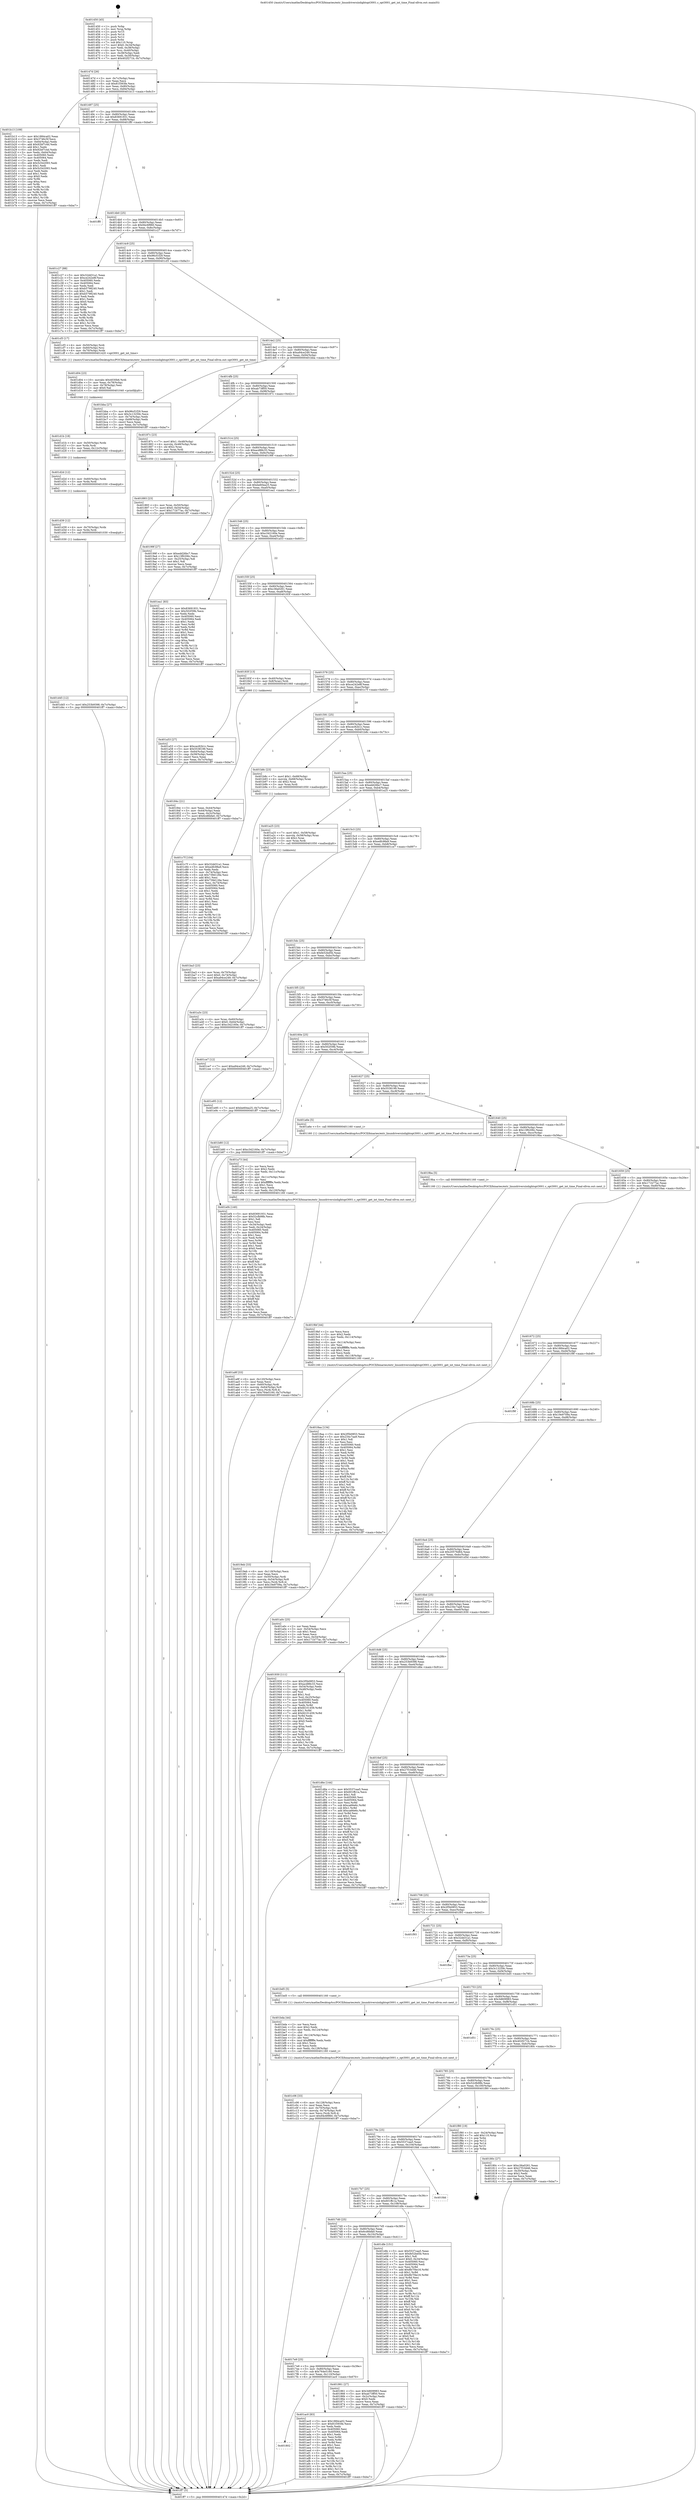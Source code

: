 digraph "0x401450" {
  label = "0x401450 (/mnt/c/Users/mathe/Desktop/tcc/POCII/binaries/extr_linuxdriversiiolightopt3001.c_opt3001_get_int_time_Final-ollvm.out::main(0))"
  labelloc = "t"
  node[shape=record]

  Entry [label="",width=0.3,height=0.3,shape=circle,fillcolor=black,style=filled]
  "0x40147d" [label="{
     0x40147d [26]\l
     | [instrs]\l
     &nbsp;&nbsp;0x40147d \<+3\>: mov -0x7c(%rbp),%eax\l
     &nbsp;&nbsp;0x401480 \<+2\>: mov %eax,%ecx\l
     &nbsp;&nbsp;0x401482 \<+6\>: sub $0x81f393fe,%ecx\l
     &nbsp;&nbsp;0x401488 \<+3\>: mov %eax,-0x80(%rbp)\l
     &nbsp;&nbsp;0x40148b \<+6\>: mov %ecx,-0x84(%rbp)\l
     &nbsp;&nbsp;0x401491 \<+6\>: je 0000000000401b13 \<main+0x6c3\>\l
  }"]
  "0x401b13" [label="{
     0x401b13 [109]\l
     | [instrs]\l
     &nbsp;&nbsp;0x401b13 \<+5\>: mov $0x1884ca02,%eax\l
     &nbsp;&nbsp;0x401b18 \<+5\>: mov $0x3746c5f,%ecx\l
     &nbsp;&nbsp;0x401b1d \<+3\>: mov -0x64(%rbp),%edx\l
     &nbsp;&nbsp;0x401b20 \<+6\>: add $0x92bf7c4d,%edx\l
     &nbsp;&nbsp;0x401b26 \<+3\>: add $0x1,%edx\l
     &nbsp;&nbsp;0x401b29 \<+6\>: sub $0x92bf7c4d,%edx\l
     &nbsp;&nbsp;0x401b2f \<+3\>: mov %edx,-0x64(%rbp)\l
     &nbsp;&nbsp;0x401b32 \<+7\>: mov 0x405060,%edx\l
     &nbsp;&nbsp;0x401b39 \<+7\>: mov 0x405064,%esi\l
     &nbsp;&nbsp;0x401b40 \<+2\>: mov %edx,%edi\l
     &nbsp;&nbsp;0x401b42 \<+6\>: add $0x5c542093,%edi\l
     &nbsp;&nbsp;0x401b48 \<+3\>: sub $0x1,%edi\l
     &nbsp;&nbsp;0x401b4b \<+6\>: sub $0x5c542093,%edi\l
     &nbsp;&nbsp;0x401b51 \<+3\>: imul %edi,%edx\l
     &nbsp;&nbsp;0x401b54 \<+3\>: and $0x1,%edx\l
     &nbsp;&nbsp;0x401b57 \<+3\>: cmp $0x0,%edx\l
     &nbsp;&nbsp;0x401b5a \<+4\>: sete %r8b\l
     &nbsp;&nbsp;0x401b5e \<+3\>: cmp $0xa,%esi\l
     &nbsp;&nbsp;0x401b61 \<+4\>: setl %r9b\l
     &nbsp;&nbsp;0x401b65 \<+3\>: mov %r8b,%r10b\l
     &nbsp;&nbsp;0x401b68 \<+3\>: and %r9b,%r10b\l
     &nbsp;&nbsp;0x401b6b \<+3\>: xor %r9b,%r8b\l
     &nbsp;&nbsp;0x401b6e \<+3\>: or %r8b,%r10b\l
     &nbsp;&nbsp;0x401b71 \<+4\>: test $0x1,%r10b\l
     &nbsp;&nbsp;0x401b75 \<+3\>: cmovne %ecx,%eax\l
     &nbsp;&nbsp;0x401b78 \<+3\>: mov %eax,-0x7c(%rbp)\l
     &nbsp;&nbsp;0x401b7b \<+5\>: jmp 0000000000401ff7 \<main+0xba7\>\l
  }"]
  "0x401497" [label="{
     0x401497 [25]\l
     | [instrs]\l
     &nbsp;&nbsp;0x401497 \<+5\>: jmp 000000000040149c \<main+0x4c\>\l
     &nbsp;&nbsp;0x40149c \<+3\>: mov -0x80(%rbp),%eax\l
     &nbsp;&nbsp;0x40149f \<+5\>: sub $0x83691931,%eax\l
     &nbsp;&nbsp;0x4014a4 \<+6\>: mov %eax,-0x88(%rbp)\l
     &nbsp;&nbsp;0x4014aa \<+6\>: je 0000000000401ff0 \<main+0xba0\>\l
  }"]
  Exit [label="",width=0.3,height=0.3,shape=circle,fillcolor=black,style=filled,peripheries=2]
  "0x401ff0" [label="{
     0x401ff0\l
  }", style=dashed]
  "0x4014b0" [label="{
     0x4014b0 [25]\l
     | [instrs]\l
     &nbsp;&nbsp;0x4014b0 \<+5\>: jmp 00000000004014b5 \<main+0x65\>\l
     &nbsp;&nbsp;0x4014b5 \<+3\>: mov -0x80(%rbp),%eax\l
     &nbsp;&nbsp;0x4014b8 \<+5\>: sub $0x94c6f960,%eax\l
     &nbsp;&nbsp;0x4014bd \<+6\>: mov %eax,-0x8c(%rbp)\l
     &nbsp;&nbsp;0x4014c3 \<+6\>: je 0000000000401c27 \<main+0x7d7\>\l
  }"]
  "0x401d45" [label="{
     0x401d45 [12]\l
     | [instrs]\l
     &nbsp;&nbsp;0x401d45 \<+7\>: movl $0x253b9398,-0x7c(%rbp)\l
     &nbsp;&nbsp;0x401d4c \<+5\>: jmp 0000000000401ff7 \<main+0xba7\>\l
  }"]
  "0x401c27" [label="{
     0x401c27 [88]\l
     | [instrs]\l
     &nbsp;&nbsp;0x401c27 \<+5\>: mov $0x32dd31a1,%eax\l
     &nbsp;&nbsp;0x401c2c \<+5\>: mov $0xce242e8f,%ecx\l
     &nbsp;&nbsp;0x401c31 \<+7\>: mov 0x405060,%edx\l
     &nbsp;&nbsp;0x401c38 \<+7\>: mov 0x405064,%esi\l
     &nbsp;&nbsp;0x401c3f \<+2\>: mov %edx,%edi\l
     &nbsp;&nbsp;0x401c41 \<+6\>: sub $0xb5798240,%edi\l
     &nbsp;&nbsp;0x401c47 \<+3\>: sub $0x1,%edi\l
     &nbsp;&nbsp;0x401c4a \<+6\>: add $0xb5798240,%edi\l
     &nbsp;&nbsp;0x401c50 \<+3\>: imul %edi,%edx\l
     &nbsp;&nbsp;0x401c53 \<+3\>: and $0x1,%edx\l
     &nbsp;&nbsp;0x401c56 \<+3\>: cmp $0x0,%edx\l
     &nbsp;&nbsp;0x401c59 \<+4\>: sete %r8b\l
     &nbsp;&nbsp;0x401c5d \<+3\>: cmp $0xa,%esi\l
     &nbsp;&nbsp;0x401c60 \<+4\>: setl %r9b\l
     &nbsp;&nbsp;0x401c64 \<+3\>: mov %r8b,%r10b\l
     &nbsp;&nbsp;0x401c67 \<+3\>: and %r9b,%r10b\l
     &nbsp;&nbsp;0x401c6a \<+3\>: xor %r9b,%r8b\l
     &nbsp;&nbsp;0x401c6d \<+3\>: or %r8b,%r10b\l
     &nbsp;&nbsp;0x401c70 \<+4\>: test $0x1,%r10b\l
     &nbsp;&nbsp;0x401c74 \<+3\>: cmovne %ecx,%eax\l
     &nbsp;&nbsp;0x401c77 \<+3\>: mov %eax,-0x7c(%rbp)\l
     &nbsp;&nbsp;0x401c7a \<+5\>: jmp 0000000000401ff7 \<main+0xba7\>\l
  }"]
  "0x4014c9" [label="{
     0x4014c9 [25]\l
     | [instrs]\l
     &nbsp;&nbsp;0x4014c9 \<+5\>: jmp 00000000004014ce \<main+0x7e\>\l
     &nbsp;&nbsp;0x4014ce \<+3\>: mov -0x80(%rbp),%eax\l
     &nbsp;&nbsp;0x4014d1 \<+5\>: sub $0x96cf1f29,%eax\l
     &nbsp;&nbsp;0x4014d6 \<+6\>: mov %eax,-0x90(%rbp)\l
     &nbsp;&nbsp;0x4014dc \<+6\>: je 0000000000401cf3 \<main+0x8a3\>\l
  }"]
  "0x401d39" [label="{
     0x401d39 [12]\l
     | [instrs]\l
     &nbsp;&nbsp;0x401d39 \<+4\>: mov -0x70(%rbp),%rdx\l
     &nbsp;&nbsp;0x401d3d \<+3\>: mov %rdx,%rdi\l
     &nbsp;&nbsp;0x401d40 \<+5\>: call 0000000000401030 \<free@plt\>\l
     | [calls]\l
     &nbsp;&nbsp;0x401030 \{1\} (unknown)\l
  }"]
  "0x401cf3" [label="{
     0x401cf3 [17]\l
     | [instrs]\l
     &nbsp;&nbsp;0x401cf3 \<+4\>: mov -0x50(%rbp),%rdi\l
     &nbsp;&nbsp;0x401cf7 \<+4\>: mov -0x60(%rbp),%rsi\l
     &nbsp;&nbsp;0x401cfb \<+4\>: mov -0x70(%rbp),%rdx\l
     &nbsp;&nbsp;0x401cff \<+5\>: call 0000000000401420 \<opt3001_get_int_time\>\l
     | [calls]\l
     &nbsp;&nbsp;0x401420 \{1\} (/mnt/c/Users/mathe/Desktop/tcc/POCII/binaries/extr_linuxdriversiiolightopt3001.c_opt3001_get_int_time_Final-ollvm.out::opt3001_get_int_time)\l
  }"]
  "0x4014e2" [label="{
     0x4014e2 [25]\l
     | [instrs]\l
     &nbsp;&nbsp;0x4014e2 \<+5\>: jmp 00000000004014e7 \<main+0x97\>\l
     &nbsp;&nbsp;0x4014e7 \<+3\>: mov -0x80(%rbp),%eax\l
     &nbsp;&nbsp;0x4014ea \<+5\>: sub $0xa94ce249,%eax\l
     &nbsp;&nbsp;0x4014ef \<+6\>: mov %eax,-0x94(%rbp)\l
     &nbsp;&nbsp;0x4014f5 \<+6\>: je 0000000000401bba \<main+0x76a\>\l
  }"]
  "0x401d2d" [label="{
     0x401d2d [12]\l
     | [instrs]\l
     &nbsp;&nbsp;0x401d2d \<+4\>: mov -0x60(%rbp),%rdx\l
     &nbsp;&nbsp;0x401d31 \<+3\>: mov %rdx,%rdi\l
     &nbsp;&nbsp;0x401d34 \<+5\>: call 0000000000401030 \<free@plt\>\l
     | [calls]\l
     &nbsp;&nbsp;0x401030 \{1\} (unknown)\l
  }"]
  "0x401bba" [label="{
     0x401bba [27]\l
     | [instrs]\l
     &nbsp;&nbsp;0x401bba \<+5\>: mov $0x96cf1f29,%eax\l
     &nbsp;&nbsp;0x401bbf \<+5\>: mov $0x3c13259c,%ecx\l
     &nbsp;&nbsp;0x401bc4 \<+3\>: mov -0x74(%rbp),%edx\l
     &nbsp;&nbsp;0x401bc7 \<+3\>: cmp -0x68(%rbp),%edx\l
     &nbsp;&nbsp;0x401bca \<+3\>: cmovl %ecx,%eax\l
     &nbsp;&nbsp;0x401bcd \<+3\>: mov %eax,-0x7c(%rbp)\l
     &nbsp;&nbsp;0x401bd0 \<+5\>: jmp 0000000000401ff7 \<main+0xba7\>\l
  }"]
  "0x4014fb" [label="{
     0x4014fb [25]\l
     | [instrs]\l
     &nbsp;&nbsp;0x4014fb \<+5\>: jmp 0000000000401500 \<main+0xb0\>\l
     &nbsp;&nbsp;0x401500 \<+3\>: mov -0x80(%rbp),%eax\l
     &nbsp;&nbsp;0x401503 \<+5\>: sub $0xab73ff50,%eax\l
     &nbsp;&nbsp;0x401508 \<+6\>: mov %eax,-0x98(%rbp)\l
     &nbsp;&nbsp;0x40150e \<+6\>: je 000000000040187c \<main+0x42c\>\l
  }"]
  "0x401d1b" [label="{
     0x401d1b [18]\l
     | [instrs]\l
     &nbsp;&nbsp;0x401d1b \<+4\>: mov -0x50(%rbp),%rdx\l
     &nbsp;&nbsp;0x401d1f \<+3\>: mov %rdx,%rdi\l
     &nbsp;&nbsp;0x401d22 \<+6\>: mov %eax,-0x12c(%rbp)\l
     &nbsp;&nbsp;0x401d28 \<+5\>: call 0000000000401030 \<free@plt\>\l
     | [calls]\l
     &nbsp;&nbsp;0x401030 \{1\} (unknown)\l
  }"]
  "0x40187c" [label="{
     0x40187c [23]\l
     | [instrs]\l
     &nbsp;&nbsp;0x40187c \<+7\>: movl $0x1,-0x48(%rbp)\l
     &nbsp;&nbsp;0x401883 \<+4\>: movslq -0x48(%rbp),%rax\l
     &nbsp;&nbsp;0x401887 \<+4\>: shl $0x2,%rax\l
     &nbsp;&nbsp;0x40188b \<+3\>: mov %rax,%rdi\l
     &nbsp;&nbsp;0x40188e \<+5\>: call 0000000000401050 \<malloc@plt\>\l
     | [calls]\l
     &nbsp;&nbsp;0x401050 \{1\} (unknown)\l
  }"]
  "0x401514" [label="{
     0x401514 [25]\l
     | [instrs]\l
     &nbsp;&nbsp;0x401514 \<+5\>: jmp 0000000000401519 \<main+0xc9\>\l
     &nbsp;&nbsp;0x401519 \<+3\>: mov -0x80(%rbp),%eax\l
     &nbsp;&nbsp;0x40151c \<+5\>: sub $0xacd88c33,%eax\l
     &nbsp;&nbsp;0x401521 \<+6\>: mov %eax,-0x9c(%rbp)\l
     &nbsp;&nbsp;0x401527 \<+6\>: je 000000000040199f \<main+0x54f\>\l
  }"]
  "0x401d04" [label="{
     0x401d04 [23]\l
     | [instrs]\l
     &nbsp;&nbsp;0x401d04 \<+10\>: movabs $0x4030b6,%rdi\l
     &nbsp;&nbsp;0x401d0e \<+3\>: mov %eax,-0x78(%rbp)\l
     &nbsp;&nbsp;0x401d11 \<+3\>: mov -0x78(%rbp),%esi\l
     &nbsp;&nbsp;0x401d14 \<+2\>: mov $0x0,%al\l
     &nbsp;&nbsp;0x401d16 \<+5\>: call 0000000000401040 \<printf@plt\>\l
     | [calls]\l
     &nbsp;&nbsp;0x401040 \{1\} (unknown)\l
  }"]
  "0x40199f" [label="{
     0x40199f [27]\l
     | [instrs]\l
     &nbsp;&nbsp;0x40199f \<+5\>: mov $0xedd26bc7,%eax\l
     &nbsp;&nbsp;0x4019a4 \<+5\>: mov $0x13f6206c,%ecx\l
     &nbsp;&nbsp;0x4019a9 \<+3\>: mov -0x25(%rbp),%dl\l
     &nbsp;&nbsp;0x4019ac \<+3\>: test $0x1,%dl\l
     &nbsp;&nbsp;0x4019af \<+3\>: cmovne %ecx,%eax\l
     &nbsp;&nbsp;0x4019b2 \<+3\>: mov %eax,-0x7c(%rbp)\l
     &nbsp;&nbsp;0x4019b5 \<+5\>: jmp 0000000000401ff7 \<main+0xba7\>\l
  }"]
  "0x40152d" [label="{
     0x40152d [25]\l
     | [instrs]\l
     &nbsp;&nbsp;0x40152d \<+5\>: jmp 0000000000401532 \<main+0xe2\>\l
     &nbsp;&nbsp;0x401532 \<+3\>: mov -0x80(%rbp),%eax\l
     &nbsp;&nbsp;0x401535 \<+5\>: sub $0xbe60ea25,%eax\l
     &nbsp;&nbsp;0x40153a \<+6\>: mov %eax,-0xa0(%rbp)\l
     &nbsp;&nbsp;0x401540 \<+6\>: je 0000000000401ea1 \<main+0xa51\>\l
  }"]
  "0x401c06" [label="{
     0x401c06 [33]\l
     | [instrs]\l
     &nbsp;&nbsp;0x401c06 \<+6\>: mov -0x128(%rbp),%ecx\l
     &nbsp;&nbsp;0x401c0c \<+3\>: imul %eax,%ecx\l
     &nbsp;&nbsp;0x401c0f \<+4\>: mov -0x70(%rbp),%rdi\l
     &nbsp;&nbsp;0x401c13 \<+4\>: movslq -0x74(%rbp),%r8\l
     &nbsp;&nbsp;0x401c17 \<+4\>: mov %ecx,(%rdi,%r8,4)\l
     &nbsp;&nbsp;0x401c1b \<+7\>: movl $0x94c6f960,-0x7c(%rbp)\l
     &nbsp;&nbsp;0x401c22 \<+5\>: jmp 0000000000401ff7 \<main+0xba7\>\l
  }"]
  "0x401ea1" [label="{
     0x401ea1 [83]\l
     | [instrs]\l
     &nbsp;&nbsp;0x401ea1 \<+5\>: mov $0x83691931,%eax\l
     &nbsp;&nbsp;0x401ea6 \<+5\>: mov $0x502f39b,%ecx\l
     &nbsp;&nbsp;0x401eab \<+2\>: xor %edx,%edx\l
     &nbsp;&nbsp;0x401ead \<+7\>: mov 0x405060,%esi\l
     &nbsp;&nbsp;0x401eb4 \<+7\>: mov 0x405064,%edi\l
     &nbsp;&nbsp;0x401ebb \<+3\>: sub $0x1,%edx\l
     &nbsp;&nbsp;0x401ebe \<+3\>: mov %esi,%r8d\l
     &nbsp;&nbsp;0x401ec1 \<+3\>: add %edx,%r8d\l
     &nbsp;&nbsp;0x401ec4 \<+4\>: imul %r8d,%esi\l
     &nbsp;&nbsp;0x401ec8 \<+3\>: and $0x1,%esi\l
     &nbsp;&nbsp;0x401ecb \<+3\>: cmp $0x0,%esi\l
     &nbsp;&nbsp;0x401ece \<+4\>: sete %r9b\l
     &nbsp;&nbsp;0x401ed2 \<+3\>: cmp $0xa,%edi\l
     &nbsp;&nbsp;0x401ed5 \<+4\>: setl %r10b\l
     &nbsp;&nbsp;0x401ed9 \<+3\>: mov %r9b,%r11b\l
     &nbsp;&nbsp;0x401edc \<+3\>: and %r10b,%r11b\l
     &nbsp;&nbsp;0x401edf \<+3\>: xor %r10b,%r9b\l
     &nbsp;&nbsp;0x401ee2 \<+3\>: or %r9b,%r11b\l
     &nbsp;&nbsp;0x401ee5 \<+4\>: test $0x1,%r11b\l
     &nbsp;&nbsp;0x401ee9 \<+3\>: cmovne %ecx,%eax\l
     &nbsp;&nbsp;0x401eec \<+3\>: mov %eax,-0x7c(%rbp)\l
     &nbsp;&nbsp;0x401eef \<+5\>: jmp 0000000000401ff7 \<main+0xba7\>\l
  }"]
  "0x401546" [label="{
     0x401546 [25]\l
     | [instrs]\l
     &nbsp;&nbsp;0x401546 \<+5\>: jmp 000000000040154b \<main+0xfb\>\l
     &nbsp;&nbsp;0x40154b \<+3\>: mov -0x80(%rbp),%eax\l
     &nbsp;&nbsp;0x40154e \<+5\>: sub $0xc342160e,%eax\l
     &nbsp;&nbsp;0x401553 \<+6\>: mov %eax,-0xa4(%rbp)\l
     &nbsp;&nbsp;0x401559 \<+6\>: je 0000000000401a53 \<main+0x603\>\l
  }"]
  "0x401bda" [label="{
     0x401bda [44]\l
     | [instrs]\l
     &nbsp;&nbsp;0x401bda \<+2\>: xor %ecx,%ecx\l
     &nbsp;&nbsp;0x401bdc \<+5\>: mov $0x2,%edx\l
     &nbsp;&nbsp;0x401be1 \<+6\>: mov %edx,-0x124(%rbp)\l
     &nbsp;&nbsp;0x401be7 \<+1\>: cltd\l
     &nbsp;&nbsp;0x401be8 \<+6\>: mov -0x124(%rbp),%esi\l
     &nbsp;&nbsp;0x401bee \<+2\>: idiv %esi\l
     &nbsp;&nbsp;0x401bf0 \<+6\>: imul $0xfffffffe,%edx,%edx\l
     &nbsp;&nbsp;0x401bf6 \<+3\>: sub $0x1,%ecx\l
     &nbsp;&nbsp;0x401bf9 \<+2\>: sub %ecx,%edx\l
     &nbsp;&nbsp;0x401bfb \<+6\>: mov %edx,-0x128(%rbp)\l
     &nbsp;&nbsp;0x401c01 \<+5\>: call 0000000000401160 \<next_i\>\l
     | [calls]\l
     &nbsp;&nbsp;0x401160 \{1\} (/mnt/c/Users/mathe/Desktop/tcc/POCII/binaries/extr_linuxdriversiiolightopt3001.c_opt3001_get_int_time_Final-ollvm.out::next_i)\l
  }"]
  "0x401a53" [label="{
     0x401a53 [27]\l
     | [instrs]\l
     &nbsp;&nbsp;0x401a53 \<+5\>: mov $0xcec82b1c,%eax\l
     &nbsp;&nbsp;0x401a58 \<+5\>: mov $0x5538199,%ecx\l
     &nbsp;&nbsp;0x401a5d \<+3\>: mov -0x64(%rbp),%edx\l
     &nbsp;&nbsp;0x401a60 \<+3\>: cmp -0x58(%rbp),%edx\l
     &nbsp;&nbsp;0x401a63 \<+3\>: cmovl %ecx,%eax\l
     &nbsp;&nbsp;0x401a66 \<+3\>: mov %eax,-0x7c(%rbp)\l
     &nbsp;&nbsp;0x401a69 \<+5\>: jmp 0000000000401ff7 \<main+0xba7\>\l
  }"]
  "0x40155f" [label="{
     0x40155f [25]\l
     | [instrs]\l
     &nbsp;&nbsp;0x40155f \<+5\>: jmp 0000000000401564 \<main+0x114\>\l
     &nbsp;&nbsp;0x401564 \<+3\>: mov -0x80(%rbp),%eax\l
     &nbsp;&nbsp;0x401567 \<+5\>: sub $0xc36a0261,%eax\l
     &nbsp;&nbsp;0x40156c \<+6\>: mov %eax,-0xa8(%rbp)\l
     &nbsp;&nbsp;0x401572 \<+6\>: je 000000000040183f \<main+0x3ef\>\l
  }"]
  "0x401ba3" [label="{
     0x401ba3 [23]\l
     | [instrs]\l
     &nbsp;&nbsp;0x401ba3 \<+4\>: mov %rax,-0x70(%rbp)\l
     &nbsp;&nbsp;0x401ba7 \<+7\>: movl $0x0,-0x74(%rbp)\l
     &nbsp;&nbsp;0x401bae \<+7\>: movl $0xa94ce249,-0x7c(%rbp)\l
     &nbsp;&nbsp;0x401bb5 \<+5\>: jmp 0000000000401ff7 \<main+0xba7\>\l
  }"]
  "0x40183f" [label="{
     0x40183f [13]\l
     | [instrs]\l
     &nbsp;&nbsp;0x40183f \<+4\>: mov -0x40(%rbp),%rax\l
     &nbsp;&nbsp;0x401843 \<+4\>: mov 0x8(%rax),%rdi\l
     &nbsp;&nbsp;0x401847 \<+5\>: call 0000000000401060 \<atoi@plt\>\l
     | [calls]\l
     &nbsp;&nbsp;0x401060 \{1\} (unknown)\l
  }"]
  "0x401578" [label="{
     0x401578 [25]\l
     | [instrs]\l
     &nbsp;&nbsp;0x401578 \<+5\>: jmp 000000000040157d \<main+0x12d\>\l
     &nbsp;&nbsp;0x40157d \<+3\>: mov -0x80(%rbp),%eax\l
     &nbsp;&nbsp;0x401580 \<+5\>: sub $0xce242e8f,%eax\l
     &nbsp;&nbsp;0x401585 \<+6\>: mov %eax,-0xac(%rbp)\l
     &nbsp;&nbsp;0x40158b \<+6\>: je 0000000000401c7f \<main+0x82f\>\l
  }"]
  "0x401802" [label="{
     0x401802\l
  }", style=dashed]
  "0x401c7f" [label="{
     0x401c7f [104]\l
     | [instrs]\l
     &nbsp;&nbsp;0x401c7f \<+5\>: mov $0x32dd31a1,%eax\l
     &nbsp;&nbsp;0x401c84 \<+5\>: mov $0xedfc98a9,%ecx\l
     &nbsp;&nbsp;0x401c89 \<+2\>: xor %edx,%edx\l
     &nbsp;&nbsp;0x401c8b \<+3\>: mov -0x74(%rbp),%esi\l
     &nbsp;&nbsp;0x401c8e \<+6\>: sub $0x739d126e,%esi\l
     &nbsp;&nbsp;0x401c94 \<+3\>: add $0x1,%esi\l
     &nbsp;&nbsp;0x401c97 \<+6\>: add $0x739d126e,%esi\l
     &nbsp;&nbsp;0x401c9d \<+3\>: mov %esi,-0x74(%rbp)\l
     &nbsp;&nbsp;0x401ca0 \<+7\>: mov 0x405060,%esi\l
     &nbsp;&nbsp;0x401ca7 \<+7\>: mov 0x405064,%edi\l
     &nbsp;&nbsp;0x401cae \<+3\>: sub $0x1,%edx\l
     &nbsp;&nbsp;0x401cb1 \<+3\>: mov %esi,%r8d\l
     &nbsp;&nbsp;0x401cb4 \<+3\>: add %edx,%r8d\l
     &nbsp;&nbsp;0x401cb7 \<+4\>: imul %r8d,%esi\l
     &nbsp;&nbsp;0x401cbb \<+3\>: and $0x1,%esi\l
     &nbsp;&nbsp;0x401cbe \<+3\>: cmp $0x0,%esi\l
     &nbsp;&nbsp;0x401cc1 \<+4\>: sete %r9b\l
     &nbsp;&nbsp;0x401cc5 \<+3\>: cmp $0xa,%edi\l
     &nbsp;&nbsp;0x401cc8 \<+4\>: setl %r10b\l
     &nbsp;&nbsp;0x401ccc \<+3\>: mov %r9b,%r11b\l
     &nbsp;&nbsp;0x401ccf \<+3\>: and %r10b,%r11b\l
     &nbsp;&nbsp;0x401cd2 \<+3\>: xor %r10b,%r9b\l
     &nbsp;&nbsp;0x401cd5 \<+3\>: or %r9b,%r11b\l
     &nbsp;&nbsp;0x401cd8 \<+4\>: test $0x1,%r11b\l
     &nbsp;&nbsp;0x401cdc \<+3\>: cmovne %ecx,%eax\l
     &nbsp;&nbsp;0x401cdf \<+3\>: mov %eax,-0x7c(%rbp)\l
     &nbsp;&nbsp;0x401ce2 \<+5\>: jmp 0000000000401ff7 \<main+0xba7\>\l
  }"]
  "0x401591" [label="{
     0x401591 [25]\l
     | [instrs]\l
     &nbsp;&nbsp;0x401591 \<+5\>: jmp 0000000000401596 \<main+0x146\>\l
     &nbsp;&nbsp;0x401596 \<+3\>: mov -0x80(%rbp),%eax\l
     &nbsp;&nbsp;0x401599 \<+5\>: sub $0xcec82b1c,%eax\l
     &nbsp;&nbsp;0x40159e \<+6\>: mov %eax,-0xb0(%rbp)\l
     &nbsp;&nbsp;0x4015a4 \<+6\>: je 0000000000401b8c \<main+0x73c\>\l
  }"]
  "0x401ac0" [label="{
     0x401ac0 [83]\l
     | [instrs]\l
     &nbsp;&nbsp;0x401ac0 \<+5\>: mov $0x1884ca02,%eax\l
     &nbsp;&nbsp;0x401ac5 \<+5\>: mov $0x81f393fe,%ecx\l
     &nbsp;&nbsp;0x401aca \<+2\>: xor %edx,%edx\l
     &nbsp;&nbsp;0x401acc \<+7\>: mov 0x405060,%esi\l
     &nbsp;&nbsp;0x401ad3 \<+7\>: mov 0x405064,%edi\l
     &nbsp;&nbsp;0x401ada \<+3\>: sub $0x1,%edx\l
     &nbsp;&nbsp;0x401add \<+3\>: mov %esi,%r8d\l
     &nbsp;&nbsp;0x401ae0 \<+3\>: add %edx,%r8d\l
     &nbsp;&nbsp;0x401ae3 \<+4\>: imul %r8d,%esi\l
     &nbsp;&nbsp;0x401ae7 \<+3\>: and $0x1,%esi\l
     &nbsp;&nbsp;0x401aea \<+3\>: cmp $0x0,%esi\l
     &nbsp;&nbsp;0x401aed \<+4\>: sete %r9b\l
     &nbsp;&nbsp;0x401af1 \<+3\>: cmp $0xa,%edi\l
     &nbsp;&nbsp;0x401af4 \<+4\>: setl %r10b\l
     &nbsp;&nbsp;0x401af8 \<+3\>: mov %r9b,%r11b\l
     &nbsp;&nbsp;0x401afb \<+3\>: and %r10b,%r11b\l
     &nbsp;&nbsp;0x401afe \<+3\>: xor %r10b,%r9b\l
     &nbsp;&nbsp;0x401b01 \<+3\>: or %r9b,%r11b\l
     &nbsp;&nbsp;0x401b04 \<+4\>: test $0x1,%r11b\l
     &nbsp;&nbsp;0x401b08 \<+3\>: cmovne %ecx,%eax\l
     &nbsp;&nbsp;0x401b0b \<+3\>: mov %eax,-0x7c(%rbp)\l
     &nbsp;&nbsp;0x401b0e \<+5\>: jmp 0000000000401ff7 \<main+0xba7\>\l
  }"]
  "0x401b8c" [label="{
     0x401b8c [23]\l
     | [instrs]\l
     &nbsp;&nbsp;0x401b8c \<+7\>: movl $0x1,-0x68(%rbp)\l
     &nbsp;&nbsp;0x401b93 \<+4\>: movslq -0x68(%rbp),%rax\l
     &nbsp;&nbsp;0x401b97 \<+4\>: shl $0x2,%rax\l
     &nbsp;&nbsp;0x401b9b \<+3\>: mov %rax,%rdi\l
     &nbsp;&nbsp;0x401b9e \<+5\>: call 0000000000401050 \<malloc@plt\>\l
     | [calls]\l
     &nbsp;&nbsp;0x401050 \{1\} (unknown)\l
  }"]
  "0x4015aa" [label="{
     0x4015aa [25]\l
     | [instrs]\l
     &nbsp;&nbsp;0x4015aa \<+5\>: jmp 00000000004015af \<main+0x15f\>\l
     &nbsp;&nbsp;0x4015af \<+3\>: mov -0x80(%rbp),%eax\l
     &nbsp;&nbsp;0x4015b2 \<+5\>: sub $0xedd26bc7,%eax\l
     &nbsp;&nbsp;0x4015b7 \<+6\>: mov %eax,-0xb4(%rbp)\l
     &nbsp;&nbsp;0x4015bd \<+6\>: je 0000000000401a25 \<main+0x5d5\>\l
  }"]
  "0x401a9f" [label="{
     0x401a9f [33]\l
     | [instrs]\l
     &nbsp;&nbsp;0x401a9f \<+6\>: mov -0x120(%rbp),%ecx\l
     &nbsp;&nbsp;0x401aa5 \<+3\>: imul %eax,%ecx\l
     &nbsp;&nbsp;0x401aa8 \<+4\>: mov -0x60(%rbp),%rdi\l
     &nbsp;&nbsp;0x401aac \<+4\>: movslq -0x64(%rbp),%r8\l
     &nbsp;&nbsp;0x401ab0 \<+4\>: mov %ecx,(%rdi,%r8,4)\l
     &nbsp;&nbsp;0x401ab4 \<+7\>: movl $0x764e5160,-0x7c(%rbp)\l
     &nbsp;&nbsp;0x401abb \<+5\>: jmp 0000000000401ff7 \<main+0xba7\>\l
  }"]
  "0x401a25" [label="{
     0x401a25 [23]\l
     | [instrs]\l
     &nbsp;&nbsp;0x401a25 \<+7\>: movl $0x1,-0x58(%rbp)\l
     &nbsp;&nbsp;0x401a2c \<+4\>: movslq -0x58(%rbp),%rax\l
     &nbsp;&nbsp;0x401a30 \<+4\>: shl $0x2,%rax\l
     &nbsp;&nbsp;0x401a34 \<+3\>: mov %rax,%rdi\l
     &nbsp;&nbsp;0x401a37 \<+5\>: call 0000000000401050 \<malloc@plt\>\l
     | [calls]\l
     &nbsp;&nbsp;0x401050 \{1\} (unknown)\l
  }"]
  "0x4015c3" [label="{
     0x4015c3 [25]\l
     | [instrs]\l
     &nbsp;&nbsp;0x4015c3 \<+5\>: jmp 00000000004015c8 \<main+0x178\>\l
     &nbsp;&nbsp;0x4015c8 \<+3\>: mov -0x80(%rbp),%eax\l
     &nbsp;&nbsp;0x4015cb \<+5\>: sub $0xedfc98a9,%eax\l
     &nbsp;&nbsp;0x4015d0 \<+6\>: mov %eax,-0xb8(%rbp)\l
     &nbsp;&nbsp;0x4015d6 \<+6\>: je 0000000000401ce7 \<main+0x897\>\l
  }"]
  "0x401a73" [label="{
     0x401a73 [44]\l
     | [instrs]\l
     &nbsp;&nbsp;0x401a73 \<+2\>: xor %ecx,%ecx\l
     &nbsp;&nbsp;0x401a75 \<+5\>: mov $0x2,%edx\l
     &nbsp;&nbsp;0x401a7a \<+6\>: mov %edx,-0x11c(%rbp)\l
     &nbsp;&nbsp;0x401a80 \<+1\>: cltd\l
     &nbsp;&nbsp;0x401a81 \<+6\>: mov -0x11c(%rbp),%esi\l
     &nbsp;&nbsp;0x401a87 \<+2\>: idiv %esi\l
     &nbsp;&nbsp;0x401a89 \<+6\>: imul $0xfffffffe,%edx,%edx\l
     &nbsp;&nbsp;0x401a8f \<+3\>: sub $0x1,%ecx\l
     &nbsp;&nbsp;0x401a92 \<+2\>: sub %ecx,%edx\l
     &nbsp;&nbsp;0x401a94 \<+6\>: mov %edx,-0x120(%rbp)\l
     &nbsp;&nbsp;0x401a9a \<+5\>: call 0000000000401160 \<next_i\>\l
     | [calls]\l
     &nbsp;&nbsp;0x401160 \{1\} (/mnt/c/Users/mathe/Desktop/tcc/POCII/binaries/extr_linuxdriversiiolightopt3001.c_opt3001_get_int_time_Final-ollvm.out::next_i)\l
  }"]
  "0x401ce7" [label="{
     0x401ce7 [12]\l
     | [instrs]\l
     &nbsp;&nbsp;0x401ce7 \<+7\>: movl $0xa94ce249,-0x7c(%rbp)\l
     &nbsp;&nbsp;0x401cee \<+5\>: jmp 0000000000401ff7 \<main+0xba7\>\l
  }"]
  "0x4015dc" [label="{
     0x4015dc [25]\l
     | [instrs]\l
     &nbsp;&nbsp;0x4015dc \<+5\>: jmp 00000000004015e1 \<main+0x191\>\l
     &nbsp;&nbsp;0x4015e1 \<+3\>: mov -0x80(%rbp),%eax\l
     &nbsp;&nbsp;0x4015e4 \<+5\>: sub $0xfe52bd5b,%eax\l
     &nbsp;&nbsp;0x4015e9 \<+6\>: mov %eax,-0xbc(%rbp)\l
     &nbsp;&nbsp;0x4015ef \<+6\>: je 0000000000401e95 \<main+0xa45\>\l
  }"]
  "0x401a3c" [label="{
     0x401a3c [23]\l
     | [instrs]\l
     &nbsp;&nbsp;0x401a3c \<+4\>: mov %rax,-0x60(%rbp)\l
     &nbsp;&nbsp;0x401a40 \<+7\>: movl $0x0,-0x64(%rbp)\l
     &nbsp;&nbsp;0x401a47 \<+7\>: movl $0xc342160e,-0x7c(%rbp)\l
     &nbsp;&nbsp;0x401a4e \<+5\>: jmp 0000000000401ff7 \<main+0xba7\>\l
  }"]
  "0x401e95" [label="{
     0x401e95 [12]\l
     | [instrs]\l
     &nbsp;&nbsp;0x401e95 \<+7\>: movl $0xbe60ea25,-0x7c(%rbp)\l
     &nbsp;&nbsp;0x401e9c \<+5\>: jmp 0000000000401ff7 \<main+0xba7\>\l
  }"]
  "0x4015f5" [label="{
     0x4015f5 [25]\l
     | [instrs]\l
     &nbsp;&nbsp;0x4015f5 \<+5\>: jmp 00000000004015fa \<main+0x1aa\>\l
     &nbsp;&nbsp;0x4015fa \<+3\>: mov -0x80(%rbp),%eax\l
     &nbsp;&nbsp;0x4015fd \<+5\>: sub $0x3746c5f,%eax\l
     &nbsp;&nbsp;0x401602 \<+6\>: mov %eax,-0xc0(%rbp)\l
     &nbsp;&nbsp;0x401608 \<+6\>: je 0000000000401b80 \<main+0x730\>\l
  }"]
  "0x4019eb" [label="{
     0x4019eb [33]\l
     | [instrs]\l
     &nbsp;&nbsp;0x4019eb \<+6\>: mov -0x118(%rbp),%ecx\l
     &nbsp;&nbsp;0x4019f1 \<+3\>: imul %eax,%ecx\l
     &nbsp;&nbsp;0x4019f4 \<+4\>: mov -0x50(%rbp),%rdi\l
     &nbsp;&nbsp;0x4019f8 \<+4\>: movslq -0x54(%rbp),%r8\l
     &nbsp;&nbsp;0x4019fc \<+4\>: mov %ecx,(%rdi,%r8,4)\l
     &nbsp;&nbsp;0x401a00 \<+7\>: movl $0x19e9709a,-0x7c(%rbp)\l
     &nbsp;&nbsp;0x401a07 \<+5\>: jmp 0000000000401ff7 \<main+0xba7\>\l
  }"]
  "0x401b80" [label="{
     0x401b80 [12]\l
     | [instrs]\l
     &nbsp;&nbsp;0x401b80 \<+7\>: movl $0xc342160e,-0x7c(%rbp)\l
     &nbsp;&nbsp;0x401b87 \<+5\>: jmp 0000000000401ff7 \<main+0xba7\>\l
  }"]
  "0x40160e" [label="{
     0x40160e [25]\l
     | [instrs]\l
     &nbsp;&nbsp;0x40160e \<+5\>: jmp 0000000000401613 \<main+0x1c3\>\l
     &nbsp;&nbsp;0x401613 \<+3\>: mov -0x80(%rbp),%eax\l
     &nbsp;&nbsp;0x401616 \<+5\>: sub $0x502f39b,%eax\l
     &nbsp;&nbsp;0x40161b \<+6\>: mov %eax,-0xc4(%rbp)\l
     &nbsp;&nbsp;0x401621 \<+6\>: je 0000000000401ef4 \<main+0xaa4\>\l
  }"]
  "0x4019bf" [label="{
     0x4019bf [44]\l
     | [instrs]\l
     &nbsp;&nbsp;0x4019bf \<+2\>: xor %ecx,%ecx\l
     &nbsp;&nbsp;0x4019c1 \<+5\>: mov $0x2,%edx\l
     &nbsp;&nbsp;0x4019c6 \<+6\>: mov %edx,-0x114(%rbp)\l
     &nbsp;&nbsp;0x4019cc \<+1\>: cltd\l
     &nbsp;&nbsp;0x4019cd \<+6\>: mov -0x114(%rbp),%esi\l
     &nbsp;&nbsp;0x4019d3 \<+2\>: idiv %esi\l
     &nbsp;&nbsp;0x4019d5 \<+6\>: imul $0xfffffffe,%edx,%edx\l
     &nbsp;&nbsp;0x4019db \<+3\>: sub $0x1,%ecx\l
     &nbsp;&nbsp;0x4019de \<+2\>: sub %ecx,%edx\l
     &nbsp;&nbsp;0x4019e0 \<+6\>: mov %edx,-0x118(%rbp)\l
     &nbsp;&nbsp;0x4019e6 \<+5\>: call 0000000000401160 \<next_i\>\l
     | [calls]\l
     &nbsp;&nbsp;0x401160 \{1\} (/mnt/c/Users/mathe/Desktop/tcc/POCII/binaries/extr_linuxdriversiiolightopt3001.c_opt3001_get_int_time_Final-ollvm.out::next_i)\l
  }"]
  "0x401ef4" [label="{
     0x401ef4 [140]\l
     | [instrs]\l
     &nbsp;&nbsp;0x401ef4 \<+5\>: mov $0x83691931,%eax\l
     &nbsp;&nbsp;0x401ef9 \<+5\>: mov $0x52cfb98b,%ecx\l
     &nbsp;&nbsp;0x401efe \<+2\>: mov $0x1,%dl\l
     &nbsp;&nbsp;0x401f00 \<+2\>: xor %esi,%esi\l
     &nbsp;&nbsp;0x401f02 \<+3\>: mov -0x34(%rbp),%edi\l
     &nbsp;&nbsp;0x401f05 \<+3\>: mov %edi,-0x24(%rbp)\l
     &nbsp;&nbsp;0x401f08 \<+7\>: mov 0x405060,%edi\l
     &nbsp;&nbsp;0x401f0f \<+8\>: mov 0x405064,%r8d\l
     &nbsp;&nbsp;0x401f17 \<+3\>: sub $0x1,%esi\l
     &nbsp;&nbsp;0x401f1a \<+3\>: mov %edi,%r9d\l
     &nbsp;&nbsp;0x401f1d \<+3\>: add %esi,%r9d\l
     &nbsp;&nbsp;0x401f20 \<+4\>: imul %r9d,%edi\l
     &nbsp;&nbsp;0x401f24 \<+3\>: and $0x1,%edi\l
     &nbsp;&nbsp;0x401f27 \<+3\>: cmp $0x0,%edi\l
     &nbsp;&nbsp;0x401f2a \<+4\>: sete %r10b\l
     &nbsp;&nbsp;0x401f2e \<+4\>: cmp $0xa,%r8d\l
     &nbsp;&nbsp;0x401f32 \<+4\>: setl %r11b\l
     &nbsp;&nbsp;0x401f36 \<+3\>: mov %r10b,%bl\l
     &nbsp;&nbsp;0x401f39 \<+3\>: xor $0xff,%bl\l
     &nbsp;&nbsp;0x401f3c \<+3\>: mov %r11b,%r14b\l
     &nbsp;&nbsp;0x401f3f \<+4\>: xor $0xff,%r14b\l
     &nbsp;&nbsp;0x401f43 \<+3\>: xor $0x0,%dl\l
     &nbsp;&nbsp;0x401f46 \<+3\>: mov %bl,%r15b\l
     &nbsp;&nbsp;0x401f49 \<+4\>: and $0x0,%r15b\l
     &nbsp;&nbsp;0x401f4d \<+3\>: and %dl,%r10b\l
     &nbsp;&nbsp;0x401f50 \<+3\>: mov %r14b,%r12b\l
     &nbsp;&nbsp;0x401f53 \<+4\>: and $0x0,%r12b\l
     &nbsp;&nbsp;0x401f57 \<+3\>: and %dl,%r11b\l
     &nbsp;&nbsp;0x401f5a \<+3\>: or %r10b,%r15b\l
     &nbsp;&nbsp;0x401f5d \<+3\>: or %r11b,%r12b\l
     &nbsp;&nbsp;0x401f60 \<+3\>: xor %r12b,%r15b\l
     &nbsp;&nbsp;0x401f63 \<+3\>: or %r14b,%bl\l
     &nbsp;&nbsp;0x401f66 \<+3\>: xor $0xff,%bl\l
     &nbsp;&nbsp;0x401f69 \<+3\>: or $0x0,%dl\l
     &nbsp;&nbsp;0x401f6c \<+2\>: and %dl,%bl\l
     &nbsp;&nbsp;0x401f6e \<+3\>: or %bl,%r15b\l
     &nbsp;&nbsp;0x401f71 \<+4\>: test $0x1,%r15b\l
     &nbsp;&nbsp;0x401f75 \<+3\>: cmovne %ecx,%eax\l
     &nbsp;&nbsp;0x401f78 \<+3\>: mov %eax,-0x7c(%rbp)\l
     &nbsp;&nbsp;0x401f7b \<+5\>: jmp 0000000000401ff7 \<main+0xba7\>\l
  }"]
  "0x401627" [label="{
     0x401627 [25]\l
     | [instrs]\l
     &nbsp;&nbsp;0x401627 \<+5\>: jmp 000000000040162c \<main+0x1dc\>\l
     &nbsp;&nbsp;0x40162c \<+3\>: mov -0x80(%rbp),%eax\l
     &nbsp;&nbsp;0x40162f \<+5\>: sub $0x5538199,%eax\l
     &nbsp;&nbsp;0x401634 \<+6\>: mov %eax,-0xc8(%rbp)\l
     &nbsp;&nbsp;0x40163a \<+6\>: je 0000000000401a6e \<main+0x61e\>\l
  }"]
  "0x401893" [label="{
     0x401893 [23]\l
     | [instrs]\l
     &nbsp;&nbsp;0x401893 \<+4\>: mov %rax,-0x50(%rbp)\l
     &nbsp;&nbsp;0x401897 \<+7\>: movl $0x0,-0x54(%rbp)\l
     &nbsp;&nbsp;0x40189e \<+7\>: movl $0x171b77ac,-0x7c(%rbp)\l
     &nbsp;&nbsp;0x4018a5 \<+5\>: jmp 0000000000401ff7 \<main+0xba7\>\l
  }"]
  "0x401a6e" [label="{
     0x401a6e [5]\l
     | [instrs]\l
     &nbsp;&nbsp;0x401a6e \<+5\>: call 0000000000401160 \<next_i\>\l
     | [calls]\l
     &nbsp;&nbsp;0x401160 \{1\} (/mnt/c/Users/mathe/Desktop/tcc/POCII/binaries/extr_linuxdriversiiolightopt3001.c_opt3001_get_int_time_Final-ollvm.out::next_i)\l
  }"]
  "0x401640" [label="{
     0x401640 [25]\l
     | [instrs]\l
     &nbsp;&nbsp;0x401640 \<+5\>: jmp 0000000000401645 \<main+0x1f5\>\l
     &nbsp;&nbsp;0x401645 \<+3\>: mov -0x80(%rbp),%eax\l
     &nbsp;&nbsp;0x401648 \<+5\>: sub $0x13f6206c,%eax\l
     &nbsp;&nbsp;0x40164d \<+6\>: mov %eax,-0xcc(%rbp)\l
     &nbsp;&nbsp;0x401653 \<+6\>: je 00000000004019ba \<main+0x56a\>\l
  }"]
  "0x4017e9" [label="{
     0x4017e9 [25]\l
     | [instrs]\l
     &nbsp;&nbsp;0x4017e9 \<+5\>: jmp 00000000004017ee \<main+0x39e\>\l
     &nbsp;&nbsp;0x4017ee \<+3\>: mov -0x80(%rbp),%eax\l
     &nbsp;&nbsp;0x4017f1 \<+5\>: sub $0x764e5160,%eax\l
     &nbsp;&nbsp;0x4017f6 \<+6\>: mov %eax,-0x110(%rbp)\l
     &nbsp;&nbsp;0x4017fc \<+6\>: je 0000000000401ac0 \<main+0x670\>\l
  }"]
  "0x4019ba" [label="{
     0x4019ba [5]\l
     | [instrs]\l
     &nbsp;&nbsp;0x4019ba \<+5\>: call 0000000000401160 \<next_i\>\l
     | [calls]\l
     &nbsp;&nbsp;0x401160 \{1\} (/mnt/c/Users/mathe/Desktop/tcc/POCII/binaries/extr_linuxdriversiiolightopt3001.c_opt3001_get_int_time_Final-ollvm.out::next_i)\l
  }"]
  "0x401659" [label="{
     0x401659 [25]\l
     | [instrs]\l
     &nbsp;&nbsp;0x401659 \<+5\>: jmp 000000000040165e \<main+0x20e\>\l
     &nbsp;&nbsp;0x40165e \<+3\>: mov -0x80(%rbp),%eax\l
     &nbsp;&nbsp;0x401661 \<+5\>: sub $0x171b77ac,%eax\l
     &nbsp;&nbsp;0x401666 \<+6\>: mov %eax,-0xd0(%rbp)\l
     &nbsp;&nbsp;0x40166c \<+6\>: je 00000000004018aa \<main+0x45a\>\l
  }"]
  "0x401861" [label="{
     0x401861 [27]\l
     | [instrs]\l
     &nbsp;&nbsp;0x401861 \<+5\>: mov $0x3d609983,%eax\l
     &nbsp;&nbsp;0x401866 \<+5\>: mov $0xab73ff50,%ecx\l
     &nbsp;&nbsp;0x40186b \<+3\>: mov -0x2c(%rbp),%edx\l
     &nbsp;&nbsp;0x40186e \<+3\>: cmp $0x0,%edx\l
     &nbsp;&nbsp;0x401871 \<+3\>: cmove %ecx,%eax\l
     &nbsp;&nbsp;0x401874 \<+3\>: mov %eax,-0x7c(%rbp)\l
     &nbsp;&nbsp;0x401877 \<+5\>: jmp 0000000000401ff7 \<main+0xba7\>\l
  }"]
  "0x4018aa" [label="{
     0x4018aa [134]\l
     | [instrs]\l
     &nbsp;&nbsp;0x4018aa \<+5\>: mov $0x2f5b0853,%eax\l
     &nbsp;&nbsp;0x4018af \<+5\>: mov $0x234c7aa9,%ecx\l
     &nbsp;&nbsp;0x4018b4 \<+2\>: mov $0x1,%dl\l
     &nbsp;&nbsp;0x4018b6 \<+2\>: xor %esi,%esi\l
     &nbsp;&nbsp;0x4018b8 \<+7\>: mov 0x405060,%edi\l
     &nbsp;&nbsp;0x4018bf \<+8\>: mov 0x405064,%r8d\l
     &nbsp;&nbsp;0x4018c7 \<+3\>: sub $0x1,%esi\l
     &nbsp;&nbsp;0x4018ca \<+3\>: mov %edi,%r9d\l
     &nbsp;&nbsp;0x4018cd \<+3\>: add %esi,%r9d\l
     &nbsp;&nbsp;0x4018d0 \<+4\>: imul %r9d,%edi\l
     &nbsp;&nbsp;0x4018d4 \<+3\>: and $0x1,%edi\l
     &nbsp;&nbsp;0x4018d7 \<+3\>: cmp $0x0,%edi\l
     &nbsp;&nbsp;0x4018da \<+4\>: sete %r10b\l
     &nbsp;&nbsp;0x4018de \<+4\>: cmp $0xa,%r8d\l
     &nbsp;&nbsp;0x4018e2 \<+4\>: setl %r11b\l
     &nbsp;&nbsp;0x4018e6 \<+3\>: mov %r10b,%bl\l
     &nbsp;&nbsp;0x4018e9 \<+3\>: xor $0xff,%bl\l
     &nbsp;&nbsp;0x4018ec \<+3\>: mov %r11b,%r14b\l
     &nbsp;&nbsp;0x4018ef \<+4\>: xor $0xff,%r14b\l
     &nbsp;&nbsp;0x4018f3 \<+3\>: xor $0x1,%dl\l
     &nbsp;&nbsp;0x4018f6 \<+3\>: mov %bl,%r15b\l
     &nbsp;&nbsp;0x4018f9 \<+4\>: and $0xff,%r15b\l
     &nbsp;&nbsp;0x4018fd \<+3\>: and %dl,%r10b\l
     &nbsp;&nbsp;0x401900 \<+3\>: mov %r14b,%r12b\l
     &nbsp;&nbsp;0x401903 \<+4\>: and $0xff,%r12b\l
     &nbsp;&nbsp;0x401907 \<+3\>: and %dl,%r11b\l
     &nbsp;&nbsp;0x40190a \<+3\>: or %r10b,%r15b\l
     &nbsp;&nbsp;0x40190d \<+3\>: or %r11b,%r12b\l
     &nbsp;&nbsp;0x401910 \<+3\>: xor %r12b,%r15b\l
     &nbsp;&nbsp;0x401913 \<+3\>: or %r14b,%bl\l
     &nbsp;&nbsp;0x401916 \<+3\>: xor $0xff,%bl\l
     &nbsp;&nbsp;0x401919 \<+3\>: or $0x1,%dl\l
     &nbsp;&nbsp;0x40191c \<+2\>: and %dl,%bl\l
     &nbsp;&nbsp;0x40191e \<+3\>: or %bl,%r15b\l
     &nbsp;&nbsp;0x401921 \<+4\>: test $0x1,%r15b\l
     &nbsp;&nbsp;0x401925 \<+3\>: cmovne %ecx,%eax\l
     &nbsp;&nbsp;0x401928 \<+3\>: mov %eax,-0x7c(%rbp)\l
     &nbsp;&nbsp;0x40192b \<+5\>: jmp 0000000000401ff7 \<main+0xba7\>\l
  }"]
  "0x401672" [label="{
     0x401672 [25]\l
     | [instrs]\l
     &nbsp;&nbsp;0x401672 \<+5\>: jmp 0000000000401677 \<main+0x227\>\l
     &nbsp;&nbsp;0x401677 \<+3\>: mov -0x80(%rbp),%eax\l
     &nbsp;&nbsp;0x40167a \<+5\>: sub $0x1884ca02,%eax\l
     &nbsp;&nbsp;0x40167f \<+6\>: mov %eax,-0xd4(%rbp)\l
     &nbsp;&nbsp;0x401685 \<+6\>: je 0000000000401f9f \<main+0xb4f\>\l
  }"]
  "0x4017d0" [label="{
     0x4017d0 [25]\l
     | [instrs]\l
     &nbsp;&nbsp;0x4017d0 \<+5\>: jmp 00000000004017d5 \<main+0x385\>\l
     &nbsp;&nbsp;0x4017d5 \<+3\>: mov -0x80(%rbp),%eax\l
     &nbsp;&nbsp;0x4017d8 \<+5\>: sub $0x6cd6bfa0,%eax\l
     &nbsp;&nbsp;0x4017dd \<+6\>: mov %eax,-0x10c(%rbp)\l
     &nbsp;&nbsp;0x4017e3 \<+6\>: je 0000000000401861 \<main+0x411\>\l
  }"]
  "0x401f9f" [label="{
     0x401f9f\l
  }", style=dashed]
  "0x40168b" [label="{
     0x40168b [25]\l
     | [instrs]\l
     &nbsp;&nbsp;0x40168b \<+5\>: jmp 0000000000401690 \<main+0x240\>\l
     &nbsp;&nbsp;0x401690 \<+3\>: mov -0x80(%rbp),%eax\l
     &nbsp;&nbsp;0x401693 \<+5\>: sub $0x19e9709a,%eax\l
     &nbsp;&nbsp;0x401698 \<+6\>: mov %eax,-0xd8(%rbp)\l
     &nbsp;&nbsp;0x40169e \<+6\>: je 0000000000401a0c \<main+0x5bc\>\l
  }"]
  "0x401dfe" [label="{
     0x401dfe [151]\l
     | [instrs]\l
     &nbsp;&nbsp;0x401dfe \<+5\>: mov $0x5537caa5,%eax\l
     &nbsp;&nbsp;0x401e03 \<+5\>: mov $0xfe52bd5b,%ecx\l
     &nbsp;&nbsp;0x401e08 \<+2\>: mov $0x1,%dl\l
     &nbsp;&nbsp;0x401e0a \<+7\>: movl $0x0,-0x34(%rbp)\l
     &nbsp;&nbsp;0x401e11 \<+7\>: mov 0x405060,%esi\l
     &nbsp;&nbsp;0x401e18 \<+7\>: mov 0x405064,%edi\l
     &nbsp;&nbsp;0x401e1f \<+3\>: mov %esi,%r8d\l
     &nbsp;&nbsp;0x401e22 \<+7\>: add $0x8b7f4e16,%r8d\l
     &nbsp;&nbsp;0x401e29 \<+4\>: sub $0x1,%r8d\l
     &nbsp;&nbsp;0x401e2d \<+7\>: sub $0x8b7f4e16,%r8d\l
     &nbsp;&nbsp;0x401e34 \<+4\>: imul %r8d,%esi\l
     &nbsp;&nbsp;0x401e38 \<+3\>: and $0x1,%esi\l
     &nbsp;&nbsp;0x401e3b \<+3\>: cmp $0x0,%esi\l
     &nbsp;&nbsp;0x401e3e \<+4\>: sete %r9b\l
     &nbsp;&nbsp;0x401e42 \<+3\>: cmp $0xa,%edi\l
     &nbsp;&nbsp;0x401e45 \<+4\>: setl %r10b\l
     &nbsp;&nbsp;0x401e49 \<+3\>: mov %r9b,%r11b\l
     &nbsp;&nbsp;0x401e4c \<+4\>: xor $0xff,%r11b\l
     &nbsp;&nbsp;0x401e50 \<+3\>: mov %r10b,%bl\l
     &nbsp;&nbsp;0x401e53 \<+3\>: xor $0xff,%bl\l
     &nbsp;&nbsp;0x401e56 \<+3\>: xor $0x0,%dl\l
     &nbsp;&nbsp;0x401e59 \<+3\>: mov %r11b,%r14b\l
     &nbsp;&nbsp;0x401e5c \<+4\>: and $0x0,%r14b\l
     &nbsp;&nbsp;0x401e60 \<+3\>: and %dl,%r9b\l
     &nbsp;&nbsp;0x401e63 \<+3\>: mov %bl,%r15b\l
     &nbsp;&nbsp;0x401e66 \<+4\>: and $0x0,%r15b\l
     &nbsp;&nbsp;0x401e6a \<+3\>: and %dl,%r10b\l
     &nbsp;&nbsp;0x401e6d \<+3\>: or %r9b,%r14b\l
     &nbsp;&nbsp;0x401e70 \<+3\>: or %r10b,%r15b\l
     &nbsp;&nbsp;0x401e73 \<+3\>: xor %r15b,%r14b\l
     &nbsp;&nbsp;0x401e76 \<+3\>: or %bl,%r11b\l
     &nbsp;&nbsp;0x401e79 \<+4\>: xor $0xff,%r11b\l
     &nbsp;&nbsp;0x401e7d \<+3\>: or $0x0,%dl\l
     &nbsp;&nbsp;0x401e80 \<+3\>: and %dl,%r11b\l
     &nbsp;&nbsp;0x401e83 \<+3\>: or %r11b,%r14b\l
     &nbsp;&nbsp;0x401e86 \<+4\>: test $0x1,%r14b\l
     &nbsp;&nbsp;0x401e8a \<+3\>: cmovne %ecx,%eax\l
     &nbsp;&nbsp;0x401e8d \<+3\>: mov %eax,-0x7c(%rbp)\l
     &nbsp;&nbsp;0x401e90 \<+5\>: jmp 0000000000401ff7 \<main+0xba7\>\l
  }"]
  "0x401a0c" [label="{
     0x401a0c [25]\l
     | [instrs]\l
     &nbsp;&nbsp;0x401a0c \<+2\>: xor %eax,%eax\l
     &nbsp;&nbsp;0x401a0e \<+3\>: mov -0x54(%rbp),%ecx\l
     &nbsp;&nbsp;0x401a11 \<+3\>: sub $0x1,%eax\l
     &nbsp;&nbsp;0x401a14 \<+2\>: sub %eax,%ecx\l
     &nbsp;&nbsp;0x401a16 \<+3\>: mov %ecx,-0x54(%rbp)\l
     &nbsp;&nbsp;0x401a19 \<+7\>: movl $0x171b77ac,-0x7c(%rbp)\l
     &nbsp;&nbsp;0x401a20 \<+5\>: jmp 0000000000401ff7 \<main+0xba7\>\l
  }"]
  "0x4016a4" [label="{
     0x4016a4 [25]\l
     | [instrs]\l
     &nbsp;&nbsp;0x4016a4 \<+5\>: jmp 00000000004016a9 \<main+0x259\>\l
     &nbsp;&nbsp;0x4016a9 \<+3\>: mov -0x80(%rbp),%eax\l
     &nbsp;&nbsp;0x4016ac \<+5\>: sub $0x20576d64,%eax\l
     &nbsp;&nbsp;0x4016b1 \<+6\>: mov %eax,-0xdc(%rbp)\l
     &nbsp;&nbsp;0x4016b7 \<+6\>: je 0000000000401d5d \<main+0x90d\>\l
  }"]
  "0x4017b7" [label="{
     0x4017b7 [25]\l
     | [instrs]\l
     &nbsp;&nbsp;0x4017b7 \<+5\>: jmp 00000000004017bc \<main+0x36c\>\l
     &nbsp;&nbsp;0x4017bc \<+3\>: mov -0x80(%rbp),%eax\l
     &nbsp;&nbsp;0x4017bf \<+5\>: sub $0x601ffc1a,%eax\l
     &nbsp;&nbsp;0x4017c4 \<+6\>: mov %eax,-0x108(%rbp)\l
     &nbsp;&nbsp;0x4017ca \<+6\>: je 0000000000401dfe \<main+0x9ae\>\l
  }"]
  "0x401d5d" [label="{
     0x401d5d\l
  }", style=dashed]
  "0x4016bd" [label="{
     0x4016bd [25]\l
     | [instrs]\l
     &nbsp;&nbsp;0x4016bd \<+5\>: jmp 00000000004016c2 \<main+0x272\>\l
     &nbsp;&nbsp;0x4016c2 \<+3\>: mov -0x80(%rbp),%eax\l
     &nbsp;&nbsp;0x4016c5 \<+5\>: sub $0x234c7aa9,%eax\l
     &nbsp;&nbsp;0x4016ca \<+6\>: mov %eax,-0xe0(%rbp)\l
     &nbsp;&nbsp;0x4016d0 \<+6\>: je 0000000000401930 \<main+0x4e0\>\l
  }"]
  "0x401fdd" [label="{
     0x401fdd\l
  }", style=dashed]
  "0x401930" [label="{
     0x401930 [111]\l
     | [instrs]\l
     &nbsp;&nbsp;0x401930 \<+5\>: mov $0x2f5b0853,%eax\l
     &nbsp;&nbsp;0x401935 \<+5\>: mov $0xacd88c33,%ecx\l
     &nbsp;&nbsp;0x40193a \<+3\>: mov -0x54(%rbp),%edx\l
     &nbsp;&nbsp;0x40193d \<+3\>: cmp -0x48(%rbp),%edx\l
     &nbsp;&nbsp;0x401940 \<+4\>: setl %sil\l
     &nbsp;&nbsp;0x401944 \<+4\>: and $0x1,%sil\l
     &nbsp;&nbsp;0x401948 \<+4\>: mov %sil,-0x25(%rbp)\l
     &nbsp;&nbsp;0x40194c \<+7\>: mov 0x405060,%edx\l
     &nbsp;&nbsp;0x401953 \<+7\>: mov 0x405064,%edi\l
     &nbsp;&nbsp;0x40195a \<+3\>: mov %edx,%r8d\l
     &nbsp;&nbsp;0x40195d \<+7\>: sub $0xfd101459,%r8d\l
     &nbsp;&nbsp;0x401964 \<+4\>: sub $0x1,%r8d\l
     &nbsp;&nbsp;0x401968 \<+7\>: add $0xfd101459,%r8d\l
     &nbsp;&nbsp;0x40196f \<+4\>: imul %r8d,%edx\l
     &nbsp;&nbsp;0x401973 \<+3\>: and $0x1,%edx\l
     &nbsp;&nbsp;0x401976 \<+3\>: cmp $0x0,%edx\l
     &nbsp;&nbsp;0x401979 \<+4\>: sete %sil\l
     &nbsp;&nbsp;0x40197d \<+3\>: cmp $0xa,%edi\l
     &nbsp;&nbsp;0x401980 \<+4\>: setl %r9b\l
     &nbsp;&nbsp;0x401984 \<+3\>: mov %sil,%r10b\l
     &nbsp;&nbsp;0x401987 \<+3\>: and %r9b,%r10b\l
     &nbsp;&nbsp;0x40198a \<+3\>: xor %r9b,%sil\l
     &nbsp;&nbsp;0x40198d \<+3\>: or %sil,%r10b\l
     &nbsp;&nbsp;0x401990 \<+4\>: test $0x1,%r10b\l
     &nbsp;&nbsp;0x401994 \<+3\>: cmovne %ecx,%eax\l
     &nbsp;&nbsp;0x401997 \<+3\>: mov %eax,-0x7c(%rbp)\l
     &nbsp;&nbsp;0x40199a \<+5\>: jmp 0000000000401ff7 \<main+0xba7\>\l
  }"]
  "0x4016d6" [label="{
     0x4016d6 [25]\l
     | [instrs]\l
     &nbsp;&nbsp;0x4016d6 \<+5\>: jmp 00000000004016db \<main+0x28b\>\l
     &nbsp;&nbsp;0x4016db \<+3\>: mov -0x80(%rbp),%eax\l
     &nbsp;&nbsp;0x4016de \<+5\>: sub $0x253b9398,%eax\l
     &nbsp;&nbsp;0x4016e3 \<+6\>: mov %eax,-0xe4(%rbp)\l
     &nbsp;&nbsp;0x4016e9 \<+6\>: je 0000000000401d6e \<main+0x91e\>\l
  }"]
  "0x40179e" [label="{
     0x40179e [25]\l
     | [instrs]\l
     &nbsp;&nbsp;0x40179e \<+5\>: jmp 00000000004017a3 \<main+0x353\>\l
     &nbsp;&nbsp;0x4017a3 \<+3\>: mov -0x80(%rbp),%eax\l
     &nbsp;&nbsp;0x4017a6 \<+5\>: sub $0x5537caa5,%eax\l
     &nbsp;&nbsp;0x4017ab \<+6\>: mov %eax,-0x104(%rbp)\l
     &nbsp;&nbsp;0x4017b1 \<+6\>: je 0000000000401fdd \<main+0xb8d\>\l
  }"]
  "0x401d6e" [label="{
     0x401d6e [144]\l
     | [instrs]\l
     &nbsp;&nbsp;0x401d6e \<+5\>: mov $0x5537caa5,%eax\l
     &nbsp;&nbsp;0x401d73 \<+5\>: mov $0x601ffc1a,%ecx\l
     &nbsp;&nbsp;0x401d78 \<+2\>: mov $0x1,%dl\l
     &nbsp;&nbsp;0x401d7a \<+7\>: mov 0x405060,%esi\l
     &nbsp;&nbsp;0x401d81 \<+7\>: mov 0x405064,%edi\l
     &nbsp;&nbsp;0x401d88 \<+3\>: mov %esi,%r8d\l
     &nbsp;&nbsp;0x401d8b \<+7\>: sub $0xca66e6c,%r8d\l
     &nbsp;&nbsp;0x401d92 \<+4\>: sub $0x1,%r8d\l
     &nbsp;&nbsp;0x401d96 \<+7\>: add $0xca66e6c,%r8d\l
     &nbsp;&nbsp;0x401d9d \<+4\>: imul %r8d,%esi\l
     &nbsp;&nbsp;0x401da1 \<+3\>: and $0x1,%esi\l
     &nbsp;&nbsp;0x401da4 \<+3\>: cmp $0x0,%esi\l
     &nbsp;&nbsp;0x401da7 \<+4\>: sete %r9b\l
     &nbsp;&nbsp;0x401dab \<+3\>: cmp $0xa,%edi\l
     &nbsp;&nbsp;0x401dae \<+4\>: setl %r10b\l
     &nbsp;&nbsp;0x401db2 \<+3\>: mov %r9b,%r11b\l
     &nbsp;&nbsp;0x401db5 \<+4\>: xor $0xff,%r11b\l
     &nbsp;&nbsp;0x401db9 \<+3\>: mov %r10b,%bl\l
     &nbsp;&nbsp;0x401dbc \<+3\>: xor $0xff,%bl\l
     &nbsp;&nbsp;0x401dbf \<+3\>: xor $0x0,%dl\l
     &nbsp;&nbsp;0x401dc2 \<+3\>: mov %r11b,%r14b\l
     &nbsp;&nbsp;0x401dc5 \<+4\>: and $0x0,%r14b\l
     &nbsp;&nbsp;0x401dc9 \<+3\>: and %dl,%r9b\l
     &nbsp;&nbsp;0x401dcc \<+3\>: mov %bl,%r15b\l
     &nbsp;&nbsp;0x401dcf \<+4\>: and $0x0,%r15b\l
     &nbsp;&nbsp;0x401dd3 \<+3\>: and %dl,%r10b\l
     &nbsp;&nbsp;0x401dd6 \<+3\>: or %r9b,%r14b\l
     &nbsp;&nbsp;0x401dd9 \<+3\>: or %r10b,%r15b\l
     &nbsp;&nbsp;0x401ddc \<+3\>: xor %r15b,%r14b\l
     &nbsp;&nbsp;0x401ddf \<+3\>: or %bl,%r11b\l
     &nbsp;&nbsp;0x401de2 \<+4\>: xor $0xff,%r11b\l
     &nbsp;&nbsp;0x401de6 \<+3\>: or $0x0,%dl\l
     &nbsp;&nbsp;0x401de9 \<+3\>: and %dl,%r11b\l
     &nbsp;&nbsp;0x401dec \<+3\>: or %r11b,%r14b\l
     &nbsp;&nbsp;0x401def \<+4\>: test $0x1,%r14b\l
     &nbsp;&nbsp;0x401df3 \<+3\>: cmovne %ecx,%eax\l
     &nbsp;&nbsp;0x401df6 \<+3\>: mov %eax,-0x7c(%rbp)\l
     &nbsp;&nbsp;0x401df9 \<+5\>: jmp 0000000000401ff7 \<main+0xba7\>\l
  }"]
  "0x4016ef" [label="{
     0x4016ef [25]\l
     | [instrs]\l
     &nbsp;&nbsp;0x4016ef \<+5\>: jmp 00000000004016f4 \<main+0x2a4\>\l
     &nbsp;&nbsp;0x4016f4 \<+3\>: mov -0x80(%rbp),%eax\l
     &nbsp;&nbsp;0x4016f7 \<+5\>: sub $0x27f10d46,%eax\l
     &nbsp;&nbsp;0x4016fc \<+6\>: mov %eax,-0xe8(%rbp)\l
     &nbsp;&nbsp;0x401702 \<+6\>: je 0000000000401827 \<main+0x3d7\>\l
  }"]
  "0x401f80" [label="{
     0x401f80 [19]\l
     | [instrs]\l
     &nbsp;&nbsp;0x401f80 \<+3\>: mov -0x24(%rbp),%eax\l
     &nbsp;&nbsp;0x401f83 \<+7\>: add $0x110,%rsp\l
     &nbsp;&nbsp;0x401f8a \<+1\>: pop %rbx\l
     &nbsp;&nbsp;0x401f8b \<+2\>: pop %r12\l
     &nbsp;&nbsp;0x401f8d \<+2\>: pop %r14\l
     &nbsp;&nbsp;0x401f8f \<+2\>: pop %r15\l
     &nbsp;&nbsp;0x401f91 \<+1\>: pop %rbp\l
     &nbsp;&nbsp;0x401f92 \<+1\>: ret\l
  }"]
  "0x401827" [label="{
     0x401827\l
  }", style=dashed]
  "0x401708" [label="{
     0x401708 [25]\l
     | [instrs]\l
     &nbsp;&nbsp;0x401708 \<+5\>: jmp 000000000040170d \<main+0x2bd\>\l
     &nbsp;&nbsp;0x40170d \<+3\>: mov -0x80(%rbp),%eax\l
     &nbsp;&nbsp;0x401710 \<+5\>: sub $0x2f5b0853,%eax\l
     &nbsp;&nbsp;0x401715 \<+6\>: mov %eax,-0xec(%rbp)\l
     &nbsp;&nbsp;0x40171b \<+6\>: je 0000000000401f93 \<main+0xb43\>\l
  }"]
  "0x40184c" [label="{
     0x40184c [21]\l
     | [instrs]\l
     &nbsp;&nbsp;0x40184c \<+3\>: mov %eax,-0x44(%rbp)\l
     &nbsp;&nbsp;0x40184f \<+3\>: mov -0x44(%rbp),%eax\l
     &nbsp;&nbsp;0x401852 \<+3\>: mov %eax,-0x2c(%rbp)\l
     &nbsp;&nbsp;0x401855 \<+7\>: movl $0x6cd6bfa0,-0x7c(%rbp)\l
     &nbsp;&nbsp;0x40185c \<+5\>: jmp 0000000000401ff7 \<main+0xba7\>\l
  }"]
  "0x401f93" [label="{
     0x401f93\l
  }", style=dashed]
  "0x401721" [label="{
     0x401721 [25]\l
     | [instrs]\l
     &nbsp;&nbsp;0x401721 \<+5\>: jmp 0000000000401726 \<main+0x2d6\>\l
     &nbsp;&nbsp;0x401726 \<+3\>: mov -0x80(%rbp),%eax\l
     &nbsp;&nbsp;0x401729 \<+5\>: sub $0x32dd31a1,%eax\l
     &nbsp;&nbsp;0x40172e \<+6\>: mov %eax,-0xf0(%rbp)\l
     &nbsp;&nbsp;0x401734 \<+6\>: je 0000000000401fbe \<main+0xb6e\>\l
  }"]
  "0x401450" [label="{
     0x401450 [45]\l
     | [instrs]\l
     &nbsp;&nbsp;0x401450 \<+1\>: push %rbp\l
     &nbsp;&nbsp;0x401451 \<+3\>: mov %rsp,%rbp\l
     &nbsp;&nbsp;0x401454 \<+2\>: push %r15\l
     &nbsp;&nbsp;0x401456 \<+2\>: push %r14\l
     &nbsp;&nbsp;0x401458 \<+2\>: push %r12\l
     &nbsp;&nbsp;0x40145a \<+1\>: push %rbx\l
     &nbsp;&nbsp;0x40145b \<+7\>: sub $0x110,%rsp\l
     &nbsp;&nbsp;0x401462 \<+7\>: movl $0x0,-0x34(%rbp)\l
     &nbsp;&nbsp;0x401469 \<+3\>: mov %edi,-0x38(%rbp)\l
     &nbsp;&nbsp;0x40146c \<+4\>: mov %rsi,-0x40(%rbp)\l
     &nbsp;&nbsp;0x401470 \<+3\>: mov -0x38(%rbp),%edi\l
     &nbsp;&nbsp;0x401473 \<+3\>: mov %edi,-0x30(%rbp)\l
     &nbsp;&nbsp;0x401476 \<+7\>: movl $0x402f271b,-0x7c(%rbp)\l
  }"]
  "0x401fbe" [label="{
     0x401fbe\l
  }", style=dashed]
  "0x40173a" [label="{
     0x40173a [25]\l
     | [instrs]\l
     &nbsp;&nbsp;0x40173a \<+5\>: jmp 000000000040173f \<main+0x2ef\>\l
     &nbsp;&nbsp;0x40173f \<+3\>: mov -0x80(%rbp),%eax\l
     &nbsp;&nbsp;0x401742 \<+5\>: sub $0x3c13259c,%eax\l
     &nbsp;&nbsp;0x401747 \<+6\>: mov %eax,-0xf4(%rbp)\l
     &nbsp;&nbsp;0x40174d \<+6\>: je 0000000000401bd5 \<main+0x785\>\l
  }"]
  "0x401ff7" [label="{
     0x401ff7 [5]\l
     | [instrs]\l
     &nbsp;&nbsp;0x401ff7 \<+5\>: jmp 000000000040147d \<main+0x2d\>\l
  }"]
  "0x401bd5" [label="{
     0x401bd5 [5]\l
     | [instrs]\l
     &nbsp;&nbsp;0x401bd5 \<+5\>: call 0000000000401160 \<next_i\>\l
     | [calls]\l
     &nbsp;&nbsp;0x401160 \{1\} (/mnt/c/Users/mathe/Desktop/tcc/POCII/binaries/extr_linuxdriversiiolightopt3001.c_opt3001_get_int_time_Final-ollvm.out::next_i)\l
  }"]
  "0x401753" [label="{
     0x401753 [25]\l
     | [instrs]\l
     &nbsp;&nbsp;0x401753 \<+5\>: jmp 0000000000401758 \<main+0x308\>\l
     &nbsp;&nbsp;0x401758 \<+3\>: mov -0x80(%rbp),%eax\l
     &nbsp;&nbsp;0x40175b \<+5\>: sub $0x3d609983,%eax\l
     &nbsp;&nbsp;0x401760 \<+6\>: mov %eax,-0xf8(%rbp)\l
     &nbsp;&nbsp;0x401766 \<+6\>: je 0000000000401d51 \<main+0x901\>\l
  }"]
  "0x401785" [label="{
     0x401785 [25]\l
     | [instrs]\l
     &nbsp;&nbsp;0x401785 \<+5\>: jmp 000000000040178a \<main+0x33a\>\l
     &nbsp;&nbsp;0x40178a \<+3\>: mov -0x80(%rbp),%eax\l
     &nbsp;&nbsp;0x40178d \<+5\>: sub $0x52cfb98b,%eax\l
     &nbsp;&nbsp;0x401792 \<+6\>: mov %eax,-0x100(%rbp)\l
     &nbsp;&nbsp;0x401798 \<+6\>: je 0000000000401f80 \<main+0xb30\>\l
  }"]
  "0x401d51" [label="{
     0x401d51\l
  }", style=dashed]
  "0x40176c" [label="{
     0x40176c [25]\l
     | [instrs]\l
     &nbsp;&nbsp;0x40176c \<+5\>: jmp 0000000000401771 \<main+0x321\>\l
     &nbsp;&nbsp;0x401771 \<+3\>: mov -0x80(%rbp),%eax\l
     &nbsp;&nbsp;0x401774 \<+5\>: sub $0x402f271b,%eax\l
     &nbsp;&nbsp;0x401779 \<+6\>: mov %eax,-0xfc(%rbp)\l
     &nbsp;&nbsp;0x40177f \<+6\>: je 000000000040180c \<main+0x3bc\>\l
  }"]
  "0x40180c" [label="{
     0x40180c [27]\l
     | [instrs]\l
     &nbsp;&nbsp;0x40180c \<+5\>: mov $0xc36a0261,%eax\l
     &nbsp;&nbsp;0x401811 \<+5\>: mov $0x27f10d46,%ecx\l
     &nbsp;&nbsp;0x401816 \<+3\>: mov -0x30(%rbp),%edx\l
     &nbsp;&nbsp;0x401819 \<+3\>: cmp $0x2,%edx\l
     &nbsp;&nbsp;0x40181c \<+3\>: cmovne %ecx,%eax\l
     &nbsp;&nbsp;0x40181f \<+3\>: mov %eax,-0x7c(%rbp)\l
     &nbsp;&nbsp;0x401822 \<+5\>: jmp 0000000000401ff7 \<main+0xba7\>\l
  }"]
  Entry -> "0x401450" [label=" 1"]
  "0x40147d" -> "0x401b13" [label=" 1"]
  "0x40147d" -> "0x401497" [label=" 32"]
  "0x401f80" -> Exit [label=" 1"]
  "0x401497" -> "0x401ff0" [label=" 0"]
  "0x401497" -> "0x4014b0" [label=" 32"]
  "0x401ef4" -> "0x401ff7" [label=" 1"]
  "0x4014b0" -> "0x401c27" [label=" 1"]
  "0x4014b0" -> "0x4014c9" [label=" 31"]
  "0x401ea1" -> "0x401ff7" [label=" 1"]
  "0x4014c9" -> "0x401cf3" [label=" 1"]
  "0x4014c9" -> "0x4014e2" [label=" 30"]
  "0x401e95" -> "0x401ff7" [label=" 1"]
  "0x4014e2" -> "0x401bba" [label=" 2"]
  "0x4014e2" -> "0x4014fb" [label=" 28"]
  "0x401dfe" -> "0x401ff7" [label=" 1"]
  "0x4014fb" -> "0x40187c" [label=" 1"]
  "0x4014fb" -> "0x401514" [label=" 27"]
  "0x401d6e" -> "0x401ff7" [label=" 1"]
  "0x401514" -> "0x40199f" [label=" 2"]
  "0x401514" -> "0x40152d" [label=" 25"]
  "0x401d45" -> "0x401ff7" [label=" 1"]
  "0x40152d" -> "0x401ea1" [label=" 1"]
  "0x40152d" -> "0x401546" [label=" 24"]
  "0x401d39" -> "0x401d45" [label=" 1"]
  "0x401546" -> "0x401a53" [label=" 2"]
  "0x401546" -> "0x40155f" [label=" 22"]
  "0x401d2d" -> "0x401d39" [label=" 1"]
  "0x40155f" -> "0x40183f" [label=" 1"]
  "0x40155f" -> "0x401578" [label=" 21"]
  "0x401d1b" -> "0x401d2d" [label=" 1"]
  "0x401578" -> "0x401c7f" [label=" 1"]
  "0x401578" -> "0x401591" [label=" 20"]
  "0x401d04" -> "0x401d1b" [label=" 1"]
  "0x401591" -> "0x401b8c" [label=" 1"]
  "0x401591" -> "0x4015aa" [label=" 19"]
  "0x401cf3" -> "0x401d04" [label=" 1"]
  "0x4015aa" -> "0x401a25" [label=" 1"]
  "0x4015aa" -> "0x4015c3" [label=" 18"]
  "0x401c7f" -> "0x401ff7" [label=" 1"]
  "0x4015c3" -> "0x401ce7" [label=" 1"]
  "0x4015c3" -> "0x4015dc" [label=" 17"]
  "0x401c27" -> "0x401ff7" [label=" 1"]
  "0x4015dc" -> "0x401e95" [label=" 1"]
  "0x4015dc" -> "0x4015f5" [label=" 16"]
  "0x401c06" -> "0x401ff7" [label=" 1"]
  "0x4015f5" -> "0x401b80" [label=" 1"]
  "0x4015f5" -> "0x40160e" [label=" 15"]
  "0x401bda" -> "0x401c06" [label=" 1"]
  "0x40160e" -> "0x401ef4" [label=" 1"]
  "0x40160e" -> "0x401627" [label=" 14"]
  "0x401bd5" -> "0x401bda" [label=" 1"]
  "0x401627" -> "0x401a6e" [label=" 1"]
  "0x401627" -> "0x401640" [label=" 13"]
  "0x401bba" -> "0x401ff7" [label=" 2"]
  "0x401640" -> "0x4019ba" [label=" 1"]
  "0x401640" -> "0x401659" [label=" 12"]
  "0x401ba3" -> "0x401ff7" [label=" 1"]
  "0x401659" -> "0x4018aa" [label=" 2"]
  "0x401659" -> "0x401672" [label=" 10"]
  "0x401b8c" -> "0x401ba3" [label=" 1"]
  "0x401672" -> "0x401f9f" [label=" 0"]
  "0x401672" -> "0x40168b" [label=" 10"]
  "0x401b13" -> "0x401ff7" [label=" 1"]
  "0x40168b" -> "0x401a0c" [label=" 1"]
  "0x40168b" -> "0x4016a4" [label=" 9"]
  "0x401ac0" -> "0x401ff7" [label=" 1"]
  "0x4016a4" -> "0x401d5d" [label=" 0"]
  "0x4016a4" -> "0x4016bd" [label=" 9"]
  "0x4017e9" -> "0x401ac0" [label=" 1"]
  "0x4016bd" -> "0x401930" [label=" 2"]
  "0x4016bd" -> "0x4016d6" [label=" 7"]
  "0x401ce7" -> "0x401ff7" [label=" 1"]
  "0x4016d6" -> "0x401d6e" [label=" 1"]
  "0x4016d6" -> "0x4016ef" [label=" 6"]
  "0x401a73" -> "0x401a9f" [label=" 1"]
  "0x4016ef" -> "0x401827" [label=" 0"]
  "0x4016ef" -> "0x401708" [label=" 6"]
  "0x401a6e" -> "0x401a73" [label=" 1"]
  "0x401708" -> "0x401f93" [label=" 0"]
  "0x401708" -> "0x401721" [label=" 6"]
  "0x401a3c" -> "0x401ff7" [label=" 1"]
  "0x401721" -> "0x401fbe" [label=" 0"]
  "0x401721" -> "0x40173a" [label=" 6"]
  "0x401a25" -> "0x401a3c" [label=" 1"]
  "0x40173a" -> "0x401bd5" [label=" 1"]
  "0x40173a" -> "0x401753" [label=" 5"]
  "0x401a0c" -> "0x401ff7" [label=" 1"]
  "0x401753" -> "0x401d51" [label=" 0"]
  "0x401753" -> "0x40176c" [label=" 5"]
  "0x4019eb" -> "0x401ff7" [label=" 1"]
  "0x40176c" -> "0x40180c" [label=" 1"]
  "0x40176c" -> "0x401785" [label=" 4"]
  "0x40180c" -> "0x401ff7" [label=" 1"]
  "0x401450" -> "0x40147d" [label=" 1"]
  "0x401ff7" -> "0x40147d" [label=" 32"]
  "0x40183f" -> "0x40184c" [label=" 1"]
  "0x40184c" -> "0x401ff7" [label=" 1"]
  "0x401a53" -> "0x401ff7" [label=" 2"]
  "0x401785" -> "0x401f80" [label=" 1"]
  "0x401785" -> "0x40179e" [label=" 3"]
  "0x401a9f" -> "0x401ff7" [label=" 1"]
  "0x40179e" -> "0x401fdd" [label=" 0"]
  "0x40179e" -> "0x4017b7" [label=" 3"]
  "0x4017e9" -> "0x401802" [label=" 0"]
  "0x4017b7" -> "0x401dfe" [label=" 1"]
  "0x4017b7" -> "0x4017d0" [label=" 2"]
  "0x401b80" -> "0x401ff7" [label=" 1"]
  "0x4017d0" -> "0x401861" [label=" 1"]
  "0x4017d0" -> "0x4017e9" [label=" 1"]
  "0x401861" -> "0x401ff7" [label=" 1"]
  "0x40187c" -> "0x401893" [label=" 1"]
  "0x401893" -> "0x401ff7" [label=" 1"]
  "0x4018aa" -> "0x401ff7" [label=" 2"]
  "0x401930" -> "0x401ff7" [label=" 2"]
  "0x40199f" -> "0x401ff7" [label=" 2"]
  "0x4019ba" -> "0x4019bf" [label=" 1"]
  "0x4019bf" -> "0x4019eb" [label=" 1"]
}
